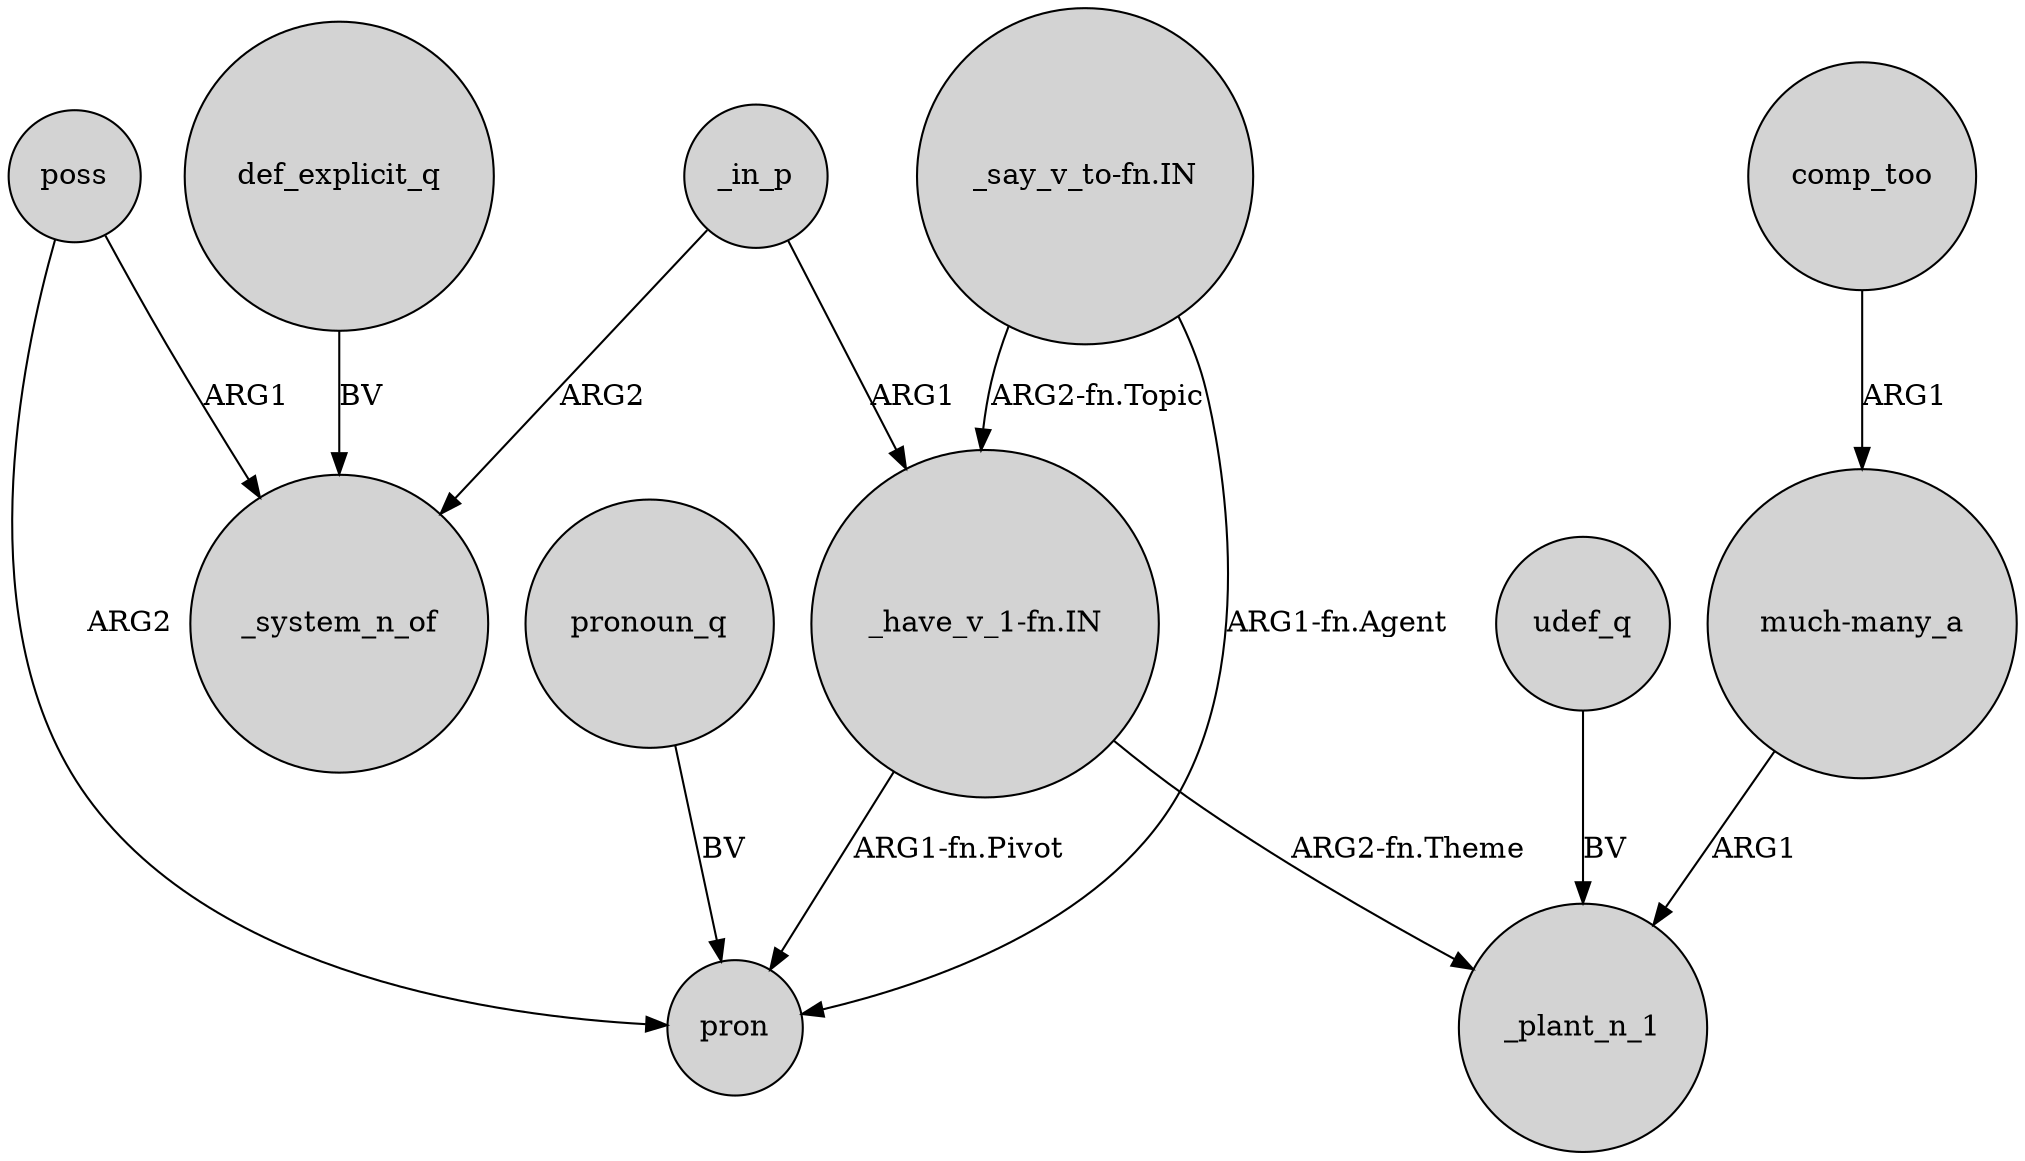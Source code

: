 digraph {
	node [shape=circle style=filled]
	"_say_v_to-fn.IN" -> "_have_v_1-fn.IN" [label="ARG2-fn.Topic"]
	poss -> _system_n_of [label=ARG1]
	def_explicit_q -> _system_n_of [label=BV]
	poss -> pron [label=ARG2]
	"_have_v_1-fn.IN" -> pron [label="ARG1-fn.Pivot"]
	"_have_v_1-fn.IN" -> _plant_n_1 [label="ARG2-fn.Theme"]
	comp_too -> "much-many_a" [label=ARG1]
	"much-many_a" -> _plant_n_1 [label=ARG1]
	udef_q -> _plant_n_1 [label=BV]
	_in_p -> _system_n_of [label=ARG2]
	_in_p -> "_have_v_1-fn.IN" [label=ARG1]
	"_say_v_to-fn.IN" -> pron [label="ARG1-fn.Agent"]
	pronoun_q -> pron [label=BV]
}

